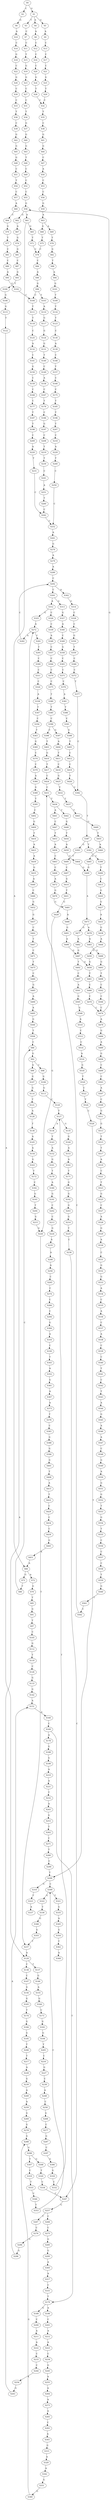 strict digraph  {
	S0 -> S1 [ label = G ];
	S0 -> S2 [ label = C ];
	S1 -> S3 [ label = T ];
	S1 -> S4 [ label = A ];
	S1 -> S5 [ label = G ];
	S2 -> S6 [ label = G ];
	S3 -> S7 [ label = C ];
	S4 -> S8 [ label = A ];
	S5 -> S9 [ label = A ];
	S6 -> S10 [ label = A ];
	S7 -> S11 [ label = C ];
	S8 -> S12 [ label = C ];
	S9 -> S13 [ label = C ];
	S10 -> S14 [ label = C ];
	S11 -> S15 [ label = T ];
	S12 -> S16 [ label = C ];
	S13 -> S17 [ label = C ];
	S14 -> S18 [ label = G ];
	S15 -> S19 [ label = G ];
	S16 -> S20 [ label = C ];
	S17 -> S21 [ label = C ];
	S18 -> S22 [ label = C ];
	S19 -> S23 [ label = G ];
	S20 -> S24 [ label = G ];
	S21 -> S25 [ label = G ];
	S22 -> S26 [ label = G ];
	S23 -> S27 [ label = C ];
	S24 -> S28 [ label = T ];
	S25 -> S29 [ label = T ];
	S26 -> S30 [ label = C ];
	S27 -> S31 [ label = C ];
	S28 -> S32 [ label = C ];
	S29 -> S32 [ label = C ];
	S30 -> S33 [ label = C ];
	S31 -> S34 [ label = T ];
	S32 -> S35 [ label = T ];
	S33 -> S36 [ label = T ];
	S34 -> S37 [ label = G ];
	S35 -> S38 [ label = C ];
	S36 -> S39 [ label = C ];
	S37 -> S40 [ label = G ];
	S38 -> S41 [ label = G ];
	S39 -> S42 [ label = G ];
	S40 -> S43 [ label = G ];
	S41 -> S44 [ label = G ];
	S42 -> S45 [ label = G ];
	S43 -> S46 [ label = T ];
	S44 -> S47 [ label = C ];
	S45 -> S48 [ label = G ];
	S46 -> S49 [ label = C ];
	S47 -> S50 [ label = A ];
	S48 -> S51 [ label = C ];
	S49 -> S52 [ label = C ];
	S50 -> S53 [ label = C ];
	S51 -> S54 [ label = T ];
	S52 -> S55 [ label = C ];
	S53 -> S56 [ label = C ];
	S54 -> S57 [ label = C ];
	S55 -> S58 [ label = G ];
	S56 -> S59 [ label = G ];
	S57 -> S60 [ label = A ];
	S58 -> S61 [ label = A ];
	S58 -> S62 [ label = G ];
	S59 -> S63 [ label = A ];
	S60 -> S64 [ label = C ];
	S61 -> S65 [ label = G ];
	S61 -> S66 [ label = A ];
	S62 -> S67 [ label = A ];
	S63 -> S68 [ label = G ];
	S63 -> S69 [ label = A ];
	S64 -> S70 [ label = G ];
	S65 -> S71 [ label = T ];
	S66 -> S72 [ label = A ];
	S66 -> S73 [ label = G ];
	S67 -> S74 [ label = G ];
	S68 -> S75 [ label = T ];
	S69 -> S76 [ label = T ];
	S70 -> S77 [ label = T ];
	S71 -> S78 [ label = C ];
	S72 -> S79 [ label = G ];
	S73 -> S80 [ label = T ];
	S74 -> S81 [ label = G ];
	S75 -> S78 [ label = C ];
	S76 -> S82 [ label = G ];
	S77 -> S83 [ label = C ];
	S78 -> S84 [ label = C ];
	S79 -> S85 [ label = T ];
	S80 -> S86 [ label = C ];
	S81 -> S87 [ label = C ];
	S82 -> S88 [ label = T ];
	S83 -> S89 [ label = C ];
	S84 -> S90 [ label = A ];
	S85 -> S91 [ label = G ];
	S86 -> S92 [ label = G ];
	S87 -> S93 [ label = G ];
	S88 -> S94 [ label = A ];
	S89 -> S95 [ label = A ];
	S90 -> S96 [ label = G ];
	S91 -> S97 [ label = T ];
	S92 -> S98 [ label = C ];
	S92 -> S99 [ label = A ];
	S93 -> S100 [ label = T ];
	S94 -> S101 [ label = G ];
	S95 -> S102 [ label = G ];
	S96 -> S103 [ label = T ];
	S96 -> S104 [ label = C ];
	S97 -> S105 [ label = C ];
	S98 -> S106 [ label = G ];
	S99 -> S107 [ label = G ];
	S100 -> S108 [ label = G ];
	S101 -> S109 [ label = T ];
	S102 -> S104 [ label = C ];
	S103 -> S110 [ label = A ];
	S104 -> S111 [ label = T ];
	S105 -> S112 [ label = G ];
	S106 -> S113 [ label = G ];
	S107 -> S114 [ label = G ];
	S108 -> S115 [ label = G ];
	S109 -> S116 [ label = T ];
	S110 -> S117 [ label = G ];
	S111 -> S118 [ label = T ];
	S112 -> S119 [ label = T ];
	S113 -> S120 [ label = C ];
	S114 -> S121 [ label = T ];
	S115 -> S122 [ label = T ];
	S116 -> S123 [ label = T ];
	S117 -> S124 [ label = G ];
	S118 -> S125 [ label = C ];
	S119 -> S126 [ label = C ];
	S120 -> S127 [ label = T ];
	S121 -> S128 [ label = A ];
	S122 -> S129 [ label = A ];
	S123 -> S130 [ label = C ];
	S124 -> S131 [ label = G ];
	S125 -> S132 [ label = A ];
	S126 -> S133 [ label = G ];
	S127 -> S134 [ label = A ];
	S127 -> S135 [ label = G ];
	S128 -> S136 [ label = T ];
	S129 -> S137 [ label = T ];
	S129 -> S138 [ label = C ];
	S130 -> S139 [ label = A ];
	S131 -> S140 [ label = T ];
	S132 -> S141 [ label = C ];
	S133 -> S142 [ label = G ];
	S134 -> S143 [ label = T ];
	S135 -> S144 [ label = G ];
	S136 -> S145 [ label = A ];
	S137 -> S146 [ label = G ];
	S138 -> S147 [ label = C ];
	S139 -> S148 [ label = C ];
	S140 -> S149 [ label = C ];
	S141 -> S150 [ label = G ];
	S142 -> S151 [ label = A ];
	S143 -> S152 [ label = A ];
	S144 -> S153 [ label = A ];
	S145 -> S154 [ label = A ];
	S146 -> S155 [ label = A ];
	S147 -> S156 [ label = G ];
	S148 -> S157 [ label = T ];
	S149 -> S158 [ label = A ];
	S150 -> S159 [ label = C ];
	S151 -> S160 [ label = A ];
	S152 -> S161 [ label = G ];
	S153 -> S162 [ label = A ];
	S154 -> S163 [ label = G ];
	S155 -> S164 [ label = G ];
	S156 -> S165 [ label = G ];
	S157 -> S166 [ label = C ];
	S158 -> S167 [ label = C ];
	S159 -> S168 [ label = C ];
	S160 -> S169 [ label = C ];
	S161 -> S170 [ label = T ];
	S162 -> S171 [ label = T ];
	S163 -> S172 [ label = T ];
	S164 -> S173 [ label = C ];
	S165 -> S174 [ label = T ];
	S166 -> S175 [ label = C ];
	S167 -> S176 [ label = T ];
	S168 -> S177 [ label = C ];
	S169 -> S178 [ label = A ];
	S169 -> S179 [ label = T ];
	S170 -> S180 [ label = A ];
	S171 -> S181 [ label = G ];
	S172 -> S182 [ label = C ];
	S173 -> S183 [ label = G ];
	S174 -> S184 [ label = G ];
	S175 -> S185 [ label = T ];
	S176 -> S186 [ label = C ];
	S177 -> S187 [ label = T ];
	S178 -> S188 [ label = G ];
	S179 -> S189 [ label = G ];
	S179 -> S190 [ label = A ];
	S180 -> S191 [ label = G ];
	S181 -> S192 [ label = G ];
	S182 -> S193 [ label = G ];
	S183 -> S194 [ label = G ];
	S184 -> S195 [ label = G ];
	S185 -> S196 [ label = T ];
	S186 -> S197 [ label = G ];
	S187 -> S198 [ label = T ];
	S188 -> S199 [ label = G ];
	S189 -> S200 [ label = C ];
	S190 -> S201 [ label = C ];
	S191 -> S202 [ label = C ];
	S192 -> S203 [ label = G ];
	S193 -> S204 [ label = T ];
	S194 -> S205 [ label = T ];
	S195 -> S206 [ label = T ];
	S196 -> S207 [ label = T ];
	S197 -> S208 [ label = C ];
	S198 -> S209 [ label = C ];
	S199 -> S210 [ label = A ];
	S200 -> S211 [ label = A ];
	S201 -> S212 [ label = A ];
	S202 -> S213 [ label = C ];
	S203 -> S214 [ label = G ];
	S204 -> S215 [ label = G ];
	S205 -> S216 [ label = C ];
	S206 -> S217 [ label = T ];
	S207 -> S218 [ label = C ];
	S208 -> S219 [ label = T ];
	S209 -> S220 [ label = A ];
	S210 -> S221 [ label = A ];
	S211 -> S222 [ label = A ];
	S212 -> S223 [ label = A ];
	S213 -> S224 [ label = G ];
	S214 -> S225 [ label = T ];
	S215 -> S226 [ label = G ];
	S216 -> S227 [ label = G ];
	S217 -> S228 [ label = A ];
	S218 -> S229 [ label = A ];
	S219 -> S230 [ label = T ];
	S220 -> S231 [ label = T ];
	S221 -> S232 [ label = T ];
	S222 -> S233 [ label = C ];
	S223 -> S234 [ label = C ];
	S224 -> S235 [ label = A ];
	S225 -> S236 [ label = C ];
	S226 -> S237 [ label = T ];
	S227 -> S238 [ label = C ];
	S228 -> S239 [ label = G ];
	S229 -> S240 [ label = T ];
	S230 -> S241 [ label = C ];
	S231 -> S242 [ label = C ];
	S232 -> S243 [ label = A ];
	S233 -> S244 [ label = C ];
	S234 -> S245 [ label = G ];
	S235 -> S246 [ label = A ];
	S236 -> S247 [ label = C ];
	S237 -> S129 [ label = A ];
	S238 -> S248 [ label = A ];
	S239 -> S249 [ label = A ];
	S240 -> S250 [ label = C ];
	S241 -> S251 [ label = A ];
	S242 -> S252 [ label = C ];
	S243 -> S253 [ label = G ];
	S244 -> S254 [ label = A ];
	S245 -> S255 [ label = A ];
	S246 -> S256 [ label = A ];
	S247 -> S257 [ label = G ];
	S248 -> S258 [ label = C ];
	S249 -> S259 [ label = A ];
	S250 -> S252 [ label = C ];
	S251 -> S260 [ label = T ];
	S252 -> S261 [ label = A ];
	S253 -> S262 [ label = T ];
	S254 -> S263 [ label = G ];
	S255 -> S264 [ label = A ];
	S256 -> S265 [ label = C ];
	S257 -> S266 [ label = C ];
	S257 -> S267 [ label = T ];
	S258 -> S268 [ label = G ];
	S259 -> S269 [ label = G ];
	S260 -> S242 [ label = C ];
	S261 -> S270 [ label = G ];
	S262 -> S271 [ label = C ];
	S263 -> S272 [ label = A ];
	S264 -> S273 [ label = A ];
	S265 -> S274 [ label = C ];
	S266 -> S275 [ label = C ];
	S267 -> S276 [ label = C ];
	S268 -> S277 [ label = C ];
	S269 -> S278 [ label = G ];
	S270 -> S279 [ label = A ];
	S271 -> S280 [ label = T ];
	S272 -> S281 [ label = C ];
	S272 -> S282 [ label = A ];
	S273 -> S283 [ label = A ];
	S274 -> S284 [ label = C ];
	S275 -> S285 [ label = G ];
	S276 -> S286 [ label = G ];
	S277 -> S287 [ label = G ];
	S278 -> S288 [ label = G ];
	S279 -> S289 [ label = A ];
	S280 -> S290 [ label = C ];
	S281 -> S291 [ label = T ];
	S282 -> S292 [ label = C ];
	S283 -> S293 [ label = C ];
	S284 -> S294 [ label = C ];
	S285 -> S295 [ label = G ];
	S286 -> S296 [ label = G ];
	S287 -> S297 [ label = C ];
	S288 -> S298 [ label = G ];
	S289 -> S292 [ label = C ];
	S290 -> S299 [ label = T ];
	S291 -> S300 [ label = C ];
	S292 -> S301 [ label = C ];
	S292 -> S302 [ label = A ];
	S293 -> S303 [ label = A ];
	S294 -> S304 [ label = G ];
	S295 -> S305 [ label = A ];
	S296 -> S151 [ label = A ];
	S297 -> S306 [ label = G ];
	S298 -> S307 [ label = T ];
	S298 -> S308 [ label = G ];
	S299 -> S309 [ label = C ];
	S299 -> S310 [ label = G ];
	S300 -> S311 [ label = C ];
	S301 -> S312 [ label = A ];
	S301 -> S313 [ label = G ];
	S302 -> S314 [ label = G ];
	S303 -> S315 [ label = G ];
	S304 -> S316 [ label = A ];
	S305 -> S317 [ label = A ];
	S306 -> S318 [ label = G ];
	S307 -> S319 [ label = C ];
	S308 -> S320 [ label = T ];
	S309 -> S321 [ label = T ];
	S309 -> S322 [ label = G ];
	S310 -> S323 [ label = T ];
	S311 -> S324 [ label = C ];
	S312 -> S325 [ label = G ];
	S312 -> S326 [ label = C ];
	S313 -> S327 [ label = G ];
	S314 -> S328 [ label = C ];
	S315 -> S329 [ label = A ];
	S316 -> S330 [ label = C ];
	S317 -> S331 [ label = C ];
	S318 -> S332 [ label = C ];
	S319 -> S333 [ label = T ];
	S320 -> S334 [ label = C ];
	S321 -> S335 [ label = G ];
	S322 -> S336 [ label = T ];
	S323 -> S337 [ label = A ];
	S324 -> S338 [ label = A ];
	S325 -> S272 [ label = A ];
	S326 -> S339 [ label = C ];
	S327 -> S340 [ label = A ];
	S328 -> S341 [ label = C ];
	S329 -> S342 [ label = A ];
	S330 -> S343 [ label = T ];
	S331 -> S179 [ label = T ];
	S332 -> S127 [ label = T ];
	S333 -> S344 [ label = C ];
	S334 -> S247 [ label = C ];
	S335 -> S345 [ label = A ];
	S336 -> S346 [ label = G ];
	S338 -> S347 [ label = T ];
	S339 -> S348 [ label = A ];
	S340 -> S349 [ label = C ];
	S341 -> S350 [ label = G ];
	S342 -> S351 [ label = G ];
	S343 -> S352 [ label = A ];
	S344 -> S353 [ label = T ];
	S345 -> S354 [ label = G ];
	S346 -> S355 [ label = G ];
	S347 -> S356 [ label = C ];
	S348 -> S357 [ label = C ];
	S349 -> S358 [ label = G ];
	S350 -> S359 [ label = T ];
	S351 -> S360 [ label = G ];
	S352 -> S361 [ label = G ];
	S353 -> S309 [ label = C ];
	S354 -> S362 [ label = T ];
	S355 -> S237 [ label = T ];
	S356 -> S363 [ label = T ];
	S357 -> S364 [ label = C ];
	S358 -> S365 [ label = C ];
	S359 -> S366 [ label = C ];
	S360 -> S288 [ label = G ];
	S361 -> S367 [ label = A ];
	S362 -> S368 [ label = A ];
	S363 -> S369 [ label = G ];
	S364 -> S370 [ label = C ];
	S365 -> S371 [ label = C ];
	S366 -> S372 [ label = C ];
	S367 -> S373 [ label = A ];
	S369 -> S374 [ label = C ];
	S370 -> S375 [ label = C ];
	S371 -> S376 [ label = C ];
	S372 -> S377 [ label = T ];
	S373 -> S378 [ label = T ];
	S374 -> S379 [ label = C ];
	S375 -> S380 [ label = T ];
	S376 -> S381 [ label = A ];
	S377 -> S382 [ label = C ];
	S378 -> S383 [ label = C ];
	S379 -> S384 [ label = A ];
	S380 -> S385 [ label = T ];
	S381 -> S386 [ label = T ];
	S382 -> S387 [ label = T ];
	S383 -> S388 [ label = G ];
	S384 -> S389 [ label = G ];
	S385 -> S390 [ label = C ];
	S386 -> S391 [ label = C ];
	S387 -> S392 [ label = T ];
	S387 -> S393 [ label = G ];
	S388 -> S394 [ label = G ];
	S389 -> S395 [ label = T ];
	S390 -> S396 [ label = C ];
	S390 -> S397 [ label = G ];
	S391 -> S398 [ label = G ];
	S392 -> S399 [ label = C ];
	S393 -> S400 [ label = T ];
	S394 -> S401 [ label = G ];
	S395 -> S402 [ label = C ];
	S396 -> S403 [ label = T ];
	S397 -> S404 [ label = A ];
	S398 -> S405 [ label = T ];
	S399 -> S406 [ label = T ];
	S400 -> S407 [ label = C ];
	S401 -> S408 [ label = T ];
	S402 -> S409 [ label = G ];
	S403 -> S410 [ label = G ];
	S404 -> S411 [ label = T ];
	S405 -> S412 [ label = C ];
	S406 -> S413 [ label = C ];
	S407 -> S414 [ label = G ];
	S408 -> S415 [ label = A ];
	S409 -> S416 [ label = T ];
	S410 -> S417 [ label = T ];
	S411 -> S418 [ label = C ];
	S412 -> S419 [ label = C ];
	S413 -> S420 [ label = G ];
	S414 -> S421 [ label = T ];
	S415 -> S422 [ label = T ];
	S416 -> S423 [ label = A ];
	S417 -> S424 [ label = C ];
	S418 -> S425 [ label = G ];
	S419 -> S426 [ label = T ];
	S420 -> S427 [ label = G ];
	S421 -> S428 [ label = G ];
	S422 -> S429 [ label = C ];
	S423 -> S430 [ label = A ];
	S424 -> S431 [ label = C ];
	S425 -> S432 [ label = T ];
	S426 -> S382 [ label = C ];
	S427 -> S433 [ label = A ];
	S428 -> S226 [ label = G ];
	S429 -> S434 [ label = C ];
	S430 -> S435 [ label = G ];
	S431 -> S436 [ label = T ];
	S432 -> S437 [ label = T ];
	S433 -> S438 [ label = G ];
	S434 -> S439 [ label = C ];
	S435 -> S440 [ label = A ];
	S436 -> S441 [ label = A ];
	S436 -> S442 [ label = T ];
	S437 -> S443 [ label = T ];
	S438 -> S444 [ label = A ];
	S439 -> S445 [ label = G ];
	S440 -> S446 [ label = C ];
	S441 -> S447 [ label = C ];
	S442 -> S448 [ label = G ];
	S443 -> S449 [ label = G ];
	S444 -> S450 [ label = G ];
	S445 -> S451 [ label = A ];
	S446 -> S452 [ label = G ];
	S447 -> S453 [ label = T ];
	S448 -> S454 [ label = T ];
	S449 -> S455 [ label = T ];
	S450 -> S456 [ label = G ];
	S451 -> S66 [ label = A ];
	S452 -> S457 [ label = G ];
	S453 -> S458 [ label = A ];
	S454 -> S459 [ label = A ];
	S455 -> S460 [ label = A ];
	S456 -> S461 [ label = T ];
	S457 -> S462 [ label = C ];
	S458 -> S463 [ label = C ];
	S459 -> S464 [ label = G ];
	S460 -> S465 [ label = G ];
	S461 -> S466 [ label = C ];
	S462 -> S467 [ label = T ];
	S463 -> S468 [ label = C ];
	S464 -> S469 [ label = G ];
	S465 -> S469 [ label = G ];
	S466 -> S470 [ label = C ];
	S467 -> S471 [ label = C ];
	S468 -> S472 [ label = A ];
	S469 -> S473 [ label = A ];
	S470 -> S474 [ label = C ];
	S471 -> S475 [ label = T ];
	S472 -> S476 [ label = G ];
	S473 -> S477 [ label = G ];
	S473 -> S478 [ label = A ];
	S474 -> S479 [ label = A ];
	S474 -> S58 [ label = G ];
	S475 -> S480 [ label = C ];
	S476 -> S481 [ label = G ];
	S477 -> S482 [ label = A ];
	S478 -> S483 [ label = A ];
	S479 -> S484 [ label = G ];
	S480 -> S485 [ label = G ];
	S481 -> S486 [ label = A ];
	S482 -> S487 [ label = G ];
	S483 -> S488 [ label = G ];
	S484 -> S489 [ label = A ];
	S485 -> S490 [ label = A ];
	S486 -> S491 [ label = G ];
	S487 -> S492 [ label = T ];
	S487 -> S456 [ label = G ];
	S488 -> S493 [ label = G ];
	S489 -> S494 [ label = G ];
	S490 -> S495 [ label = A ];
	S491 -> S496 [ label = A ];
	S492 -> S497 [ label = C ];
	S493 -> S498 [ label = T ];
	S494 -> S499 [ label = C ];
	S495 -> S500 [ label = G ];
	S496 -> S487 [ label = G ];
	S497 -> S501 [ label = A ];
	S498 -> S502 [ label = C ];
	S499 -> S503 [ label = C ];
	S500 -> S504 [ label = T ];
	S501 -> S505 [ label = G ];
	S502 -> S506 [ label = C ];
	S503 -> S507 [ label = A ];
	S504 -> S86 [ label = C ];
	S505 -> S508 [ label = G ];
	S506 -> S474 [ label = C ];
	S507 -> S509 [ label = C ];
	S508 -> S510 [ label = A ];
	S509 -> S511 [ label = G ];
	S510 -> S512 [ label = C ];
	S511 -> S513 [ label = G ];
	S512 -> S514 [ label = C ];
	S513 -> S515 [ label = T ];
	S514 -> S516 [ label = A ];
	S515 -> S517 [ label = T ];
	S516 -> S518 [ label = G ];
	S517 -> S519 [ label = A ];
	S518 -> S520 [ label = T ];
	S519 -> S521 [ label = C ];
	S520 -> S522 [ label = C ];
	S521 -> S523 [ label = T ];
	S522 -> S524 [ label = T ];
	S523 -> S525 [ label = G ];
	S524 -> S526 [ label = C ];
	S525 -> S527 [ label = C ];
	S526 -> S299 [ label = T ];
	S527 -> S528 [ label = A ];
	S528 -> S529 [ label = G ];
	S529 -> S530 [ label = A ];
	S530 -> S531 [ label = C ];
	S531 -> S532 [ label = G ];
	S532 -> S533 [ label = G ];
	S533 -> S534 [ label = A ];
	S534 -> S535 [ label = C ];
	S535 -> S536 [ label = A ];
	S536 -> S537 [ label = C ];
	S537 -> S538 [ label = A ];
	S538 -> S539 [ label = C ];
	S539 -> S540 [ label = C ];
	S540 -> S541 [ label = T ];
	S541 -> S542 [ label = C ];
	S542 -> S543 [ label = T ];
	S543 -> S544 [ label = A ];
	S544 -> S545 [ label = G ];
	S545 -> S546 [ label = A ];
	S546 -> S547 [ label = A ];
	S547 -> S548 [ label = C ];
	S548 -> S549 [ label = G ];
	S549 -> S550 [ label = A ];
	S550 -> S551 [ label = G ];
	S551 -> S552 [ label = G ];
	S552 -> S553 [ label = T ];
	S553 -> S554 [ label = G ];
	S554 -> S555 [ label = T ];
	S555 -> S556 [ label = C ];
	S556 -> S557 [ label = C ];
	S557 -> S558 [ label = C ];
	S558 -> S559 [ label = T ];
	S559 -> S560 [ label = G ];
	S560 -> S561 [ label = T ];
	S561 -> S562 [ label = C ];
	S562 -> S431 [ label = C ];
}
